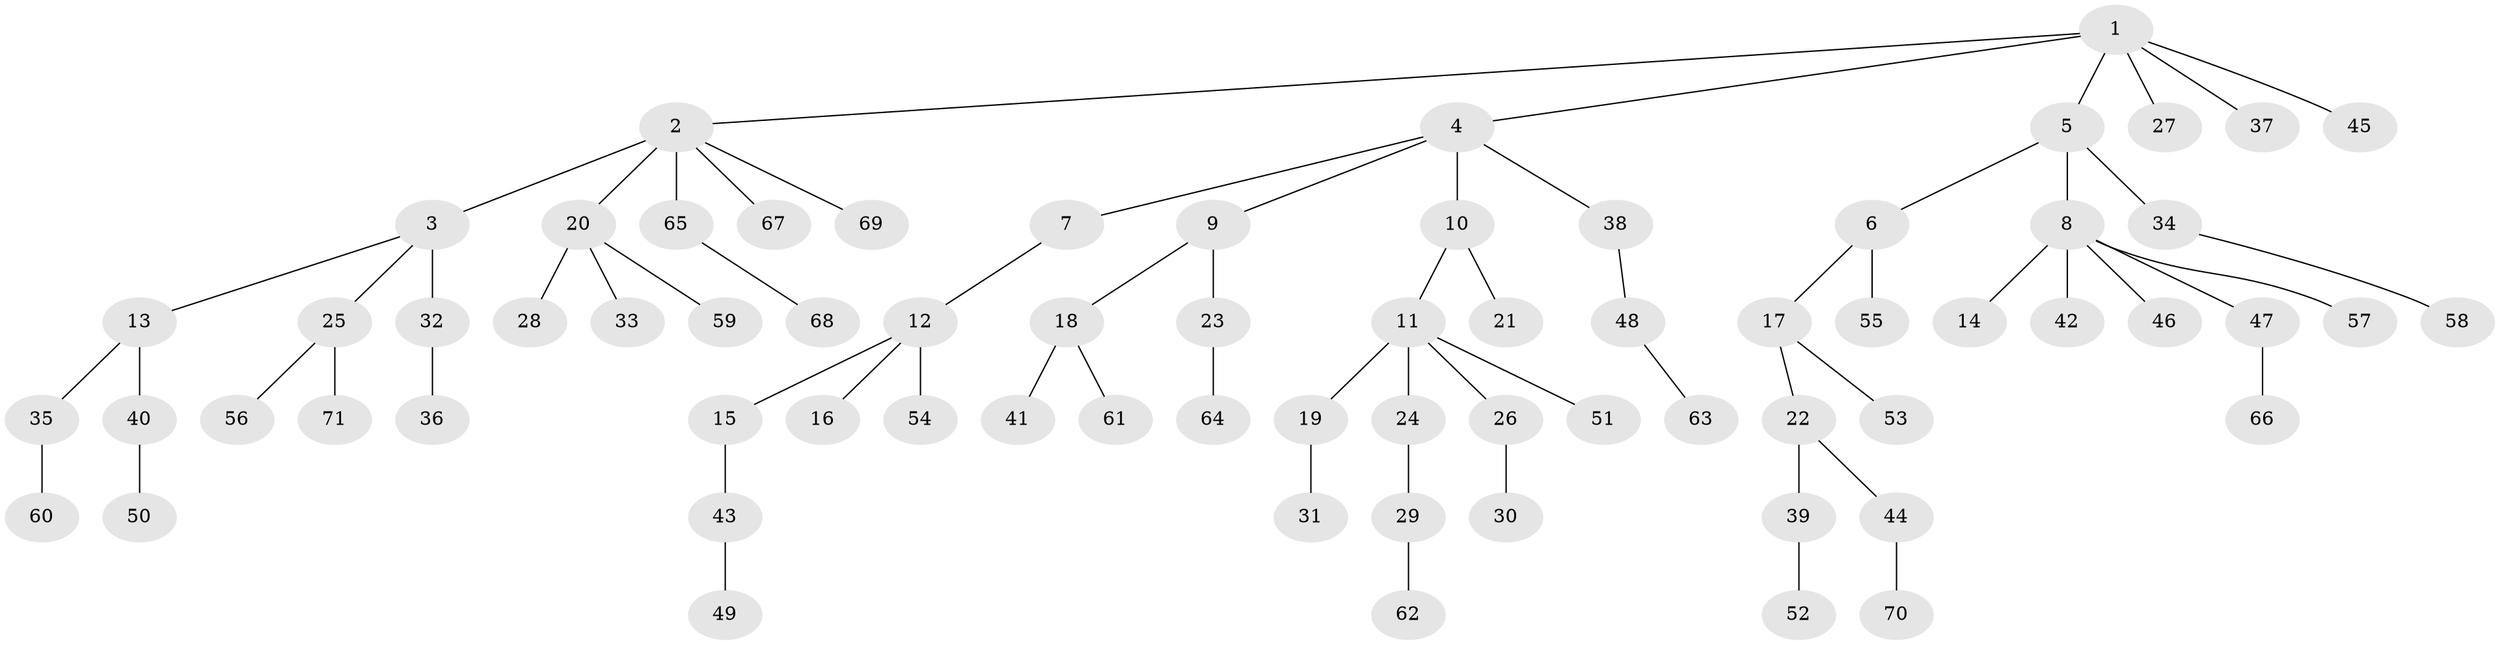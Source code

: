 // original degree distribution, {5: 0.05714285714285714, 6: 0.014285714285714285, 4: 0.05714285714285714, 3: 0.10714285714285714, 7: 0.007142857142857143, 1: 0.5, 2: 0.2571428571428571}
// Generated by graph-tools (version 1.1) at 2025/36/03/09/25 02:36:58]
// undirected, 71 vertices, 70 edges
graph export_dot {
graph [start="1"]
  node [color=gray90,style=filled];
  1;
  2;
  3;
  4;
  5;
  6;
  7;
  8;
  9;
  10;
  11;
  12;
  13;
  14;
  15;
  16;
  17;
  18;
  19;
  20;
  21;
  22;
  23;
  24;
  25;
  26;
  27;
  28;
  29;
  30;
  31;
  32;
  33;
  34;
  35;
  36;
  37;
  38;
  39;
  40;
  41;
  42;
  43;
  44;
  45;
  46;
  47;
  48;
  49;
  50;
  51;
  52;
  53;
  54;
  55;
  56;
  57;
  58;
  59;
  60;
  61;
  62;
  63;
  64;
  65;
  66;
  67;
  68;
  69;
  70;
  71;
  1 -- 2 [weight=1.0];
  1 -- 4 [weight=1.0];
  1 -- 5 [weight=1.0];
  1 -- 27 [weight=1.0];
  1 -- 37 [weight=1.0];
  1 -- 45 [weight=1.0];
  2 -- 3 [weight=2.0];
  2 -- 20 [weight=1.0];
  2 -- 65 [weight=1.0];
  2 -- 67 [weight=1.0];
  2 -- 69 [weight=1.0];
  3 -- 13 [weight=1.0];
  3 -- 25 [weight=1.0];
  3 -- 32 [weight=1.0];
  4 -- 7 [weight=1.0];
  4 -- 9 [weight=1.0];
  4 -- 10 [weight=1.0];
  4 -- 38 [weight=1.0];
  5 -- 6 [weight=1.0];
  5 -- 8 [weight=1.0];
  5 -- 34 [weight=3.0];
  6 -- 17 [weight=1.0];
  6 -- 55 [weight=1.0];
  7 -- 12 [weight=1.0];
  8 -- 14 [weight=1.0];
  8 -- 42 [weight=1.0];
  8 -- 46 [weight=1.0];
  8 -- 47 [weight=1.0];
  8 -- 57 [weight=1.0];
  9 -- 18 [weight=1.0];
  9 -- 23 [weight=2.0];
  10 -- 11 [weight=1.0];
  10 -- 21 [weight=1.0];
  11 -- 19 [weight=1.0];
  11 -- 24 [weight=3.0];
  11 -- 26 [weight=1.0];
  11 -- 51 [weight=1.0];
  12 -- 15 [weight=2.0];
  12 -- 16 [weight=1.0];
  12 -- 54 [weight=1.0];
  13 -- 35 [weight=1.0];
  13 -- 40 [weight=1.0];
  15 -- 43 [weight=1.0];
  17 -- 22 [weight=1.0];
  17 -- 53 [weight=1.0];
  18 -- 41 [weight=2.0];
  18 -- 61 [weight=1.0];
  19 -- 31 [weight=1.0];
  20 -- 28 [weight=2.0];
  20 -- 33 [weight=1.0];
  20 -- 59 [weight=1.0];
  22 -- 39 [weight=2.0];
  22 -- 44 [weight=1.0];
  23 -- 64 [weight=1.0];
  24 -- 29 [weight=1.0];
  25 -- 56 [weight=1.0];
  25 -- 71 [weight=1.0];
  26 -- 30 [weight=1.0];
  29 -- 62 [weight=1.0];
  32 -- 36 [weight=2.0];
  34 -- 58 [weight=1.0];
  35 -- 60 [weight=1.0];
  38 -- 48 [weight=1.0];
  39 -- 52 [weight=1.0];
  40 -- 50 [weight=3.0];
  43 -- 49 [weight=3.0];
  44 -- 70 [weight=1.0];
  47 -- 66 [weight=2.0];
  48 -- 63 [weight=1.0];
  65 -- 68 [weight=1.0];
}
